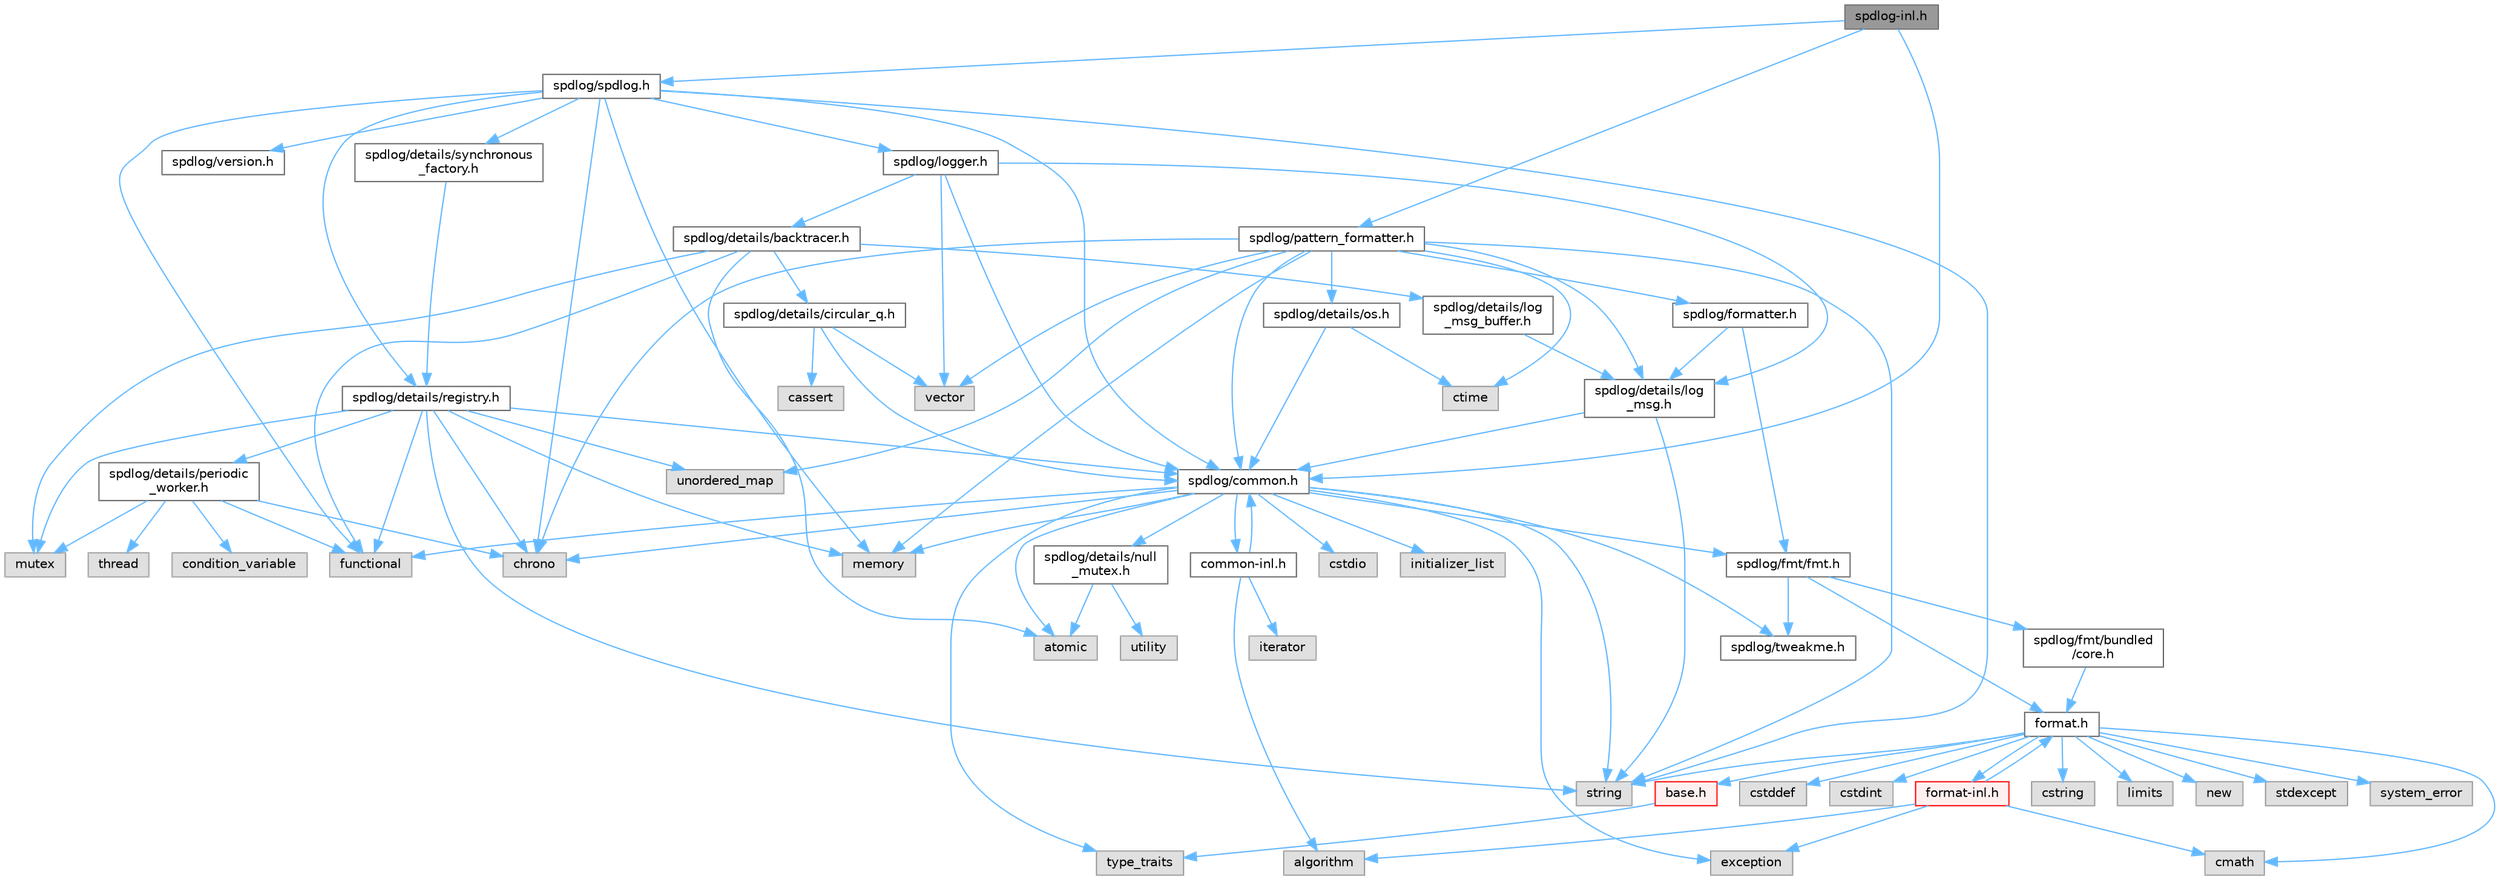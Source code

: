 digraph "spdlog-inl.h"
{
 // LATEX_PDF_SIZE
  bgcolor="transparent";
  edge [fontname=Helvetica,fontsize=10,labelfontname=Helvetica,labelfontsize=10];
  node [fontname=Helvetica,fontsize=10,shape=box,height=0.2,width=0.4];
  Node1 [id="Node000001",label="spdlog-inl.h",height=0.2,width=0.4,color="gray40", fillcolor="grey60", style="filled", fontcolor="black",tooltip=" "];
  Node1 -> Node2 [id="edge1_Node000001_Node000002",color="steelblue1",style="solid",tooltip=" "];
  Node2 [id="Node000002",label="spdlog/spdlog.h",height=0.2,width=0.4,color="grey40", fillcolor="white", style="filled",URL="$spdlog_8h.html",tooltip=" "];
  Node2 -> Node3 [id="edge2_Node000002_Node000003",color="steelblue1",style="solid",tooltip=" "];
  Node3 [id="Node000003",label="spdlog/common.h",height=0.2,width=0.4,color="grey40", fillcolor="white", style="filled",URL="$_my_spdlog_2spdlog_2common_8h.html",tooltip=" "];
  Node3 -> Node4 [id="edge3_Node000003_Node000004",color="steelblue1",style="solid",tooltip=" "];
  Node4 [id="Node000004",label="spdlog/details/null\l_mutex.h",height=0.2,width=0.4,color="grey40", fillcolor="white", style="filled",URL="$null__mutex_8h.html",tooltip=" "];
  Node4 -> Node5 [id="edge4_Node000004_Node000005",color="steelblue1",style="solid",tooltip=" "];
  Node5 [id="Node000005",label="atomic",height=0.2,width=0.4,color="grey60", fillcolor="#E0E0E0", style="filled",tooltip=" "];
  Node4 -> Node6 [id="edge5_Node000004_Node000006",color="steelblue1",style="solid",tooltip=" "];
  Node6 [id="Node000006",label="utility",height=0.2,width=0.4,color="grey60", fillcolor="#E0E0E0", style="filled",tooltip=" "];
  Node3 -> Node7 [id="edge6_Node000003_Node000007",color="steelblue1",style="solid",tooltip=" "];
  Node7 [id="Node000007",label="spdlog/tweakme.h",height=0.2,width=0.4,color="grey40", fillcolor="white", style="filled",URL="$tweakme_8h.html",tooltip=" "];
  Node3 -> Node5 [id="edge7_Node000003_Node000005",color="steelblue1",style="solid",tooltip=" "];
  Node3 -> Node8 [id="edge8_Node000003_Node000008",color="steelblue1",style="solid",tooltip=" "];
  Node8 [id="Node000008",label="chrono",height=0.2,width=0.4,color="grey60", fillcolor="#E0E0E0", style="filled",tooltip=" "];
  Node3 -> Node9 [id="edge9_Node000003_Node000009",color="steelblue1",style="solid",tooltip=" "];
  Node9 [id="Node000009",label="cstdio",height=0.2,width=0.4,color="grey60", fillcolor="#E0E0E0", style="filled",tooltip=" "];
  Node3 -> Node10 [id="edge10_Node000003_Node000010",color="steelblue1",style="solid",tooltip=" "];
  Node10 [id="Node000010",label="exception",height=0.2,width=0.4,color="grey60", fillcolor="#E0E0E0", style="filled",tooltip=" "];
  Node3 -> Node11 [id="edge11_Node000003_Node000011",color="steelblue1",style="solid",tooltip=" "];
  Node11 [id="Node000011",label="functional",height=0.2,width=0.4,color="grey60", fillcolor="#E0E0E0", style="filled",tooltip=" "];
  Node3 -> Node12 [id="edge12_Node000003_Node000012",color="steelblue1",style="solid",tooltip=" "];
  Node12 [id="Node000012",label="initializer_list",height=0.2,width=0.4,color="grey60", fillcolor="#E0E0E0", style="filled",tooltip=" "];
  Node3 -> Node13 [id="edge13_Node000003_Node000013",color="steelblue1",style="solid",tooltip=" "];
  Node13 [id="Node000013",label="memory",height=0.2,width=0.4,color="grey60", fillcolor="#E0E0E0", style="filled",tooltip=" "];
  Node3 -> Node14 [id="edge14_Node000003_Node000014",color="steelblue1",style="solid",tooltip=" "];
  Node14 [id="Node000014",label="string",height=0.2,width=0.4,color="grey60", fillcolor="#E0E0E0", style="filled",tooltip=" "];
  Node3 -> Node15 [id="edge15_Node000003_Node000015",color="steelblue1",style="solid",tooltip=" "];
  Node15 [id="Node000015",label="type_traits",height=0.2,width=0.4,color="grey60", fillcolor="#E0E0E0", style="filled",tooltip=" "];
  Node3 -> Node16 [id="edge16_Node000003_Node000016",color="steelblue1",style="solid",tooltip=" "];
  Node16 [id="Node000016",label="spdlog/fmt/fmt.h",height=0.2,width=0.4,color="grey40", fillcolor="white", style="filled",URL="$fmt_8h.html",tooltip=" "];
  Node16 -> Node7 [id="edge17_Node000016_Node000007",color="steelblue1",style="solid",tooltip=" "];
  Node16 -> Node17 [id="edge18_Node000016_Node000017",color="steelblue1",style="solid",tooltip=" "];
  Node17 [id="Node000017",label="spdlog/fmt/bundled\l/core.h",height=0.2,width=0.4,color="grey40", fillcolor="white", style="filled",URL="$core_8h.html",tooltip=" "];
  Node17 -> Node18 [id="edge19_Node000017_Node000018",color="steelblue1",style="solid",tooltip=" "];
  Node18 [id="Node000018",label="format.h",height=0.2,width=0.4,color="grey40", fillcolor="white", style="filled",URL="$format_8h.html",tooltip=" "];
  Node18 -> Node19 [id="edge20_Node000018_Node000019",color="steelblue1",style="solid",tooltip=" "];
  Node19 [id="Node000019",label="base.h",height=0.2,width=0.4,color="red", fillcolor="#FFF0F0", style="filled",URL="$base_8h.html",tooltip=" "];
  Node19 -> Node15 [id="edge21_Node000019_Node000015",color="steelblue1",style="solid",tooltip=" "];
  Node18 -> Node23 [id="edge22_Node000018_Node000023",color="steelblue1",style="solid",tooltip=" "];
  Node23 [id="Node000023",label="cmath",height=0.2,width=0.4,color="grey60", fillcolor="#E0E0E0", style="filled",tooltip=" "];
  Node18 -> Node24 [id="edge23_Node000018_Node000024",color="steelblue1",style="solid",tooltip=" "];
  Node24 [id="Node000024",label="cstddef",height=0.2,width=0.4,color="grey60", fillcolor="#E0E0E0", style="filled",tooltip=" "];
  Node18 -> Node25 [id="edge24_Node000018_Node000025",color="steelblue1",style="solid",tooltip=" "];
  Node25 [id="Node000025",label="cstdint",height=0.2,width=0.4,color="grey60", fillcolor="#E0E0E0", style="filled",tooltip=" "];
  Node18 -> Node26 [id="edge25_Node000018_Node000026",color="steelblue1",style="solid",tooltip=" "];
  Node26 [id="Node000026",label="cstring",height=0.2,width=0.4,color="grey60", fillcolor="#E0E0E0", style="filled",tooltip=" "];
  Node18 -> Node27 [id="edge26_Node000018_Node000027",color="steelblue1",style="solid",tooltip=" "];
  Node27 [id="Node000027",label="limits",height=0.2,width=0.4,color="grey60", fillcolor="#E0E0E0", style="filled",tooltip=" "];
  Node18 -> Node28 [id="edge27_Node000018_Node000028",color="steelblue1",style="solid",tooltip=" "];
  Node28 [id="Node000028",label="new",height=0.2,width=0.4,color="grey60", fillcolor="#E0E0E0", style="filled",tooltip=" "];
  Node18 -> Node29 [id="edge28_Node000018_Node000029",color="steelblue1",style="solid",tooltip=" "];
  Node29 [id="Node000029",label="stdexcept",height=0.2,width=0.4,color="grey60", fillcolor="#E0E0E0", style="filled",tooltip=" "];
  Node18 -> Node14 [id="edge29_Node000018_Node000014",color="steelblue1",style="solid",tooltip=" "];
  Node18 -> Node30 [id="edge30_Node000018_Node000030",color="steelblue1",style="solid",tooltip=" "];
  Node30 [id="Node000030",label="system_error",height=0.2,width=0.4,color="grey60", fillcolor="#E0E0E0", style="filled",tooltip=" "];
  Node18 -> Node31 [id="edge31_Node000018_Node000031",color="steelblue1",style="solid",tooltip=" "];
  Node31 [id="Node000031",label="format-inl.h",height=0.2,width=0.4,color="red", fillcolor="#FFF0F0", style="filled",URL="$format-inl_8h.html",tooltip=" "];
  Node31 -> Node32 [id="edge32_Node000031_Node000032",color="steelblue1",style="solid",tooltip=" "];
  Node32 [id="Node000032",label="algorithm",height=0.2,width=0.4,color="grey60", fillcolor="#E0E0E0", style="filled",tooltip=" "];
  Node31 -> Node23 [id="edge33_Node000031_Node000023",color="steelblue1",style="solid",tooltip=" "];
  Node31 -> Node10 [id="edge34_Node000031_Node000010",color="steelblue1",style="solid",tooltip=" "];
  Node31 -> Node18 [id="edge35_Node000031_Node000018",color="steelblue1",style="solid",tooltip=" "];
  Node16 -> Node18 [id="edge36_Node000016_Node000018",color="steelblue1",style="solid",tooltip=" "];
  Node3 -> Node36 [id="edge37_Node000003_Node000036",color="steelblue1",style="solid",tooltip=" "];
  Node36 [id="Node000036",label="common-inl.h",height=0.2,width=0.4,color="grey40", fillcolor="white", style="filled",URL="$common-inl_8h.html",tooltip=" "];
  Node36 -> Node3 [id="edge38_Node000036_Node000003",color="steelblue1",style="solid",tooltip=" "];
  Node36 -> Node32 [id="edge39_Node000036_Node000032",color="steelblue1",style="solid",tooltip=" "];
  Node36 -> Node37 [id="edge40_Node000036_Node000037",color="steelblue1",style="solid",tooltip=" "];
  Node37 [id="Node000037",label="iterator",height=0.2,width=0.4,color="grey60", fillcolor="#E0E0E0", style="filled",tooltip=" "];
  Node2 -> Node38 [id="edge41_Node000002_Node000038",color="steelblue1",style="solid",tooltip=" "];
  Node38 [id="Node000038",label="spdlog/details/registry.h",height=0.2,width=0.4,color="grey40", fillcolor="white", style="filled",URL="$registry_8h.html",tooltip=" "];
  Node38 -> Node3 [id="edge42_Node000038_Node000003",color="steelblue1",style="solid",tooltip=" "];
  Node38 -> Node39 [id="edge43_Node000038_Node000039",color="steelblue1",style="solid",tooltip=" "];
  Node39 [id="Node000039",label="spdlog/details/periodic\l_worker.h",height=0.2,width=0.4,color="grey40", fillcolor="white", style="filled",URL="$periodic__worker_8h.html",tooltip=" "];
  Node39 -> Node8 [id="edge44_Node000039_Node000008",color="steelblue1",style="solid",tooltip=" "];
  Node39 -> Node40 [id="edge45_Node000039_Node000040",color="steelblue1",style="solid",tooltip=" "];
  Node40 [id="Node000040",label="condition_variable",height=0.2,width=0.4,color="grey60", fillcolor="#E0E0E0", style="filled",tooltip=" "];
  Node39 -> Node11 [id="edge46_Node000039_Node000011",color="steelblue1",style="solid",tooltip=" "];
  Node39 -> Node41 [id="edge47_Node000039_Node000041",color="steelblue1",style="solid",tooltip=" "];
  Node41 [id="Node000041",label="mutex",height=0.2,width=0.4,color="grey60", fillcolor="#E0E0E0", style="filled",tooltip=" "];
  Node39 -> Node42 [id="edge48_Node000039_Node000042",color="steelblue1",style="solid",tooltip=" "];
  Node42 [id="Node000042",label="thread",height=0.2,width=0.4,color="grey60", fillcolor="#E0E0E0", style="filled",tooltip=" "];
  Node38 -> Node8 [id="edge49_Node000038_Node000008",color="steelblue1",style="solid",tooltip=" "];
  Node38 -> Node11 [id="edge50_Node000038_Node000011",color="steelblue1",style="solid",tooltip=" "];
  Node38 -> Node13 [id="edge51_Node000038_Node000013",color="steelblue1",style="solid",tooltip=" "];
  Node38 -> Node41 [id="edge52_Node000038_Node000041",color="steelblue1",style="solid",tooltip=" "];
  Node38 -> Node14 [id="edge53_Node000038_Node000014",color="steelblue1",style="solid",tooltip=" "];
  Node38 -> Node43 [id="edge54_Node000038_Node000043",color="steelblue1",style="solid",tooltip=" "];
  Node43 [id="Node000043",label="unordered_map",height=0.2,width=0.4,color="grey60", fillcolor="#E0E0E0", style="filled",tooltip=" "];
  Node2 -> Node44 [id="edge55_Node000002_Node000044",color="steelblue1",style="solid",tooltip=" "];
  Node44 [id="Node000044",label="spdlog/details/synchronous\l_factory.h",height=0.2,width=0.4,color="grey40", fillcolor="white", style="filled",URL="$synchronous__factory_8h.html",tooltip=" "];
  Node44 -> Node38 [id="edge56_Node000044_Node000038",color="steelblue1",style="solid",tooltip=" "];
  Node2 -> Node45 [id="edge57_Node000002_Node000045",color="steelblue1",style="solid",tooltip=" "];
  Node45 [id="Node000045",label="spdlog/logger.h",height=0.2,width=0.4,color="grey40", fillcolor="white", style="filled",URL="$logger_8h.html",tooltip=" "];
  Node45 -> Node3 [id="edge58_Node000045_Node000003",color="steelblue1",style="solid",tooltip=" "];
  Node45 -> Node46 [id="edge59_Node000045_Node000046",color="steelblue1",style="solid",tooltip=" "];
  Node46 [id="Node000046",label="spdlog/details/backtracer.h",height=0.2,width=0.4,color="grey40", fillcolor="white", style="filled",URL="$backtracer_8h.html",tooltip=" "];
  Node46 -> Node47 [id="edge60_Node000046_Node000047",color="steelblue1",style="solid",tooltip=" "];
  Node47 [id="Node000047",label="spdlog/details/circular_q.h",height=0.2,width=0.4,color="grey40", fillcolor="white", style="filled",URL="$circular__q_8h.html",tooltip=" "];
  Node47 -> Node48 [id="edge61_Node000047_Node000048",color="steelblue1",style="solid",tooltip=" "];
  Node48 [id="Node000048",label="cassert",height=0.2,width=0.4,color="grey60", fillcolor="#E0E0E0", style="filled",tooltip=" "];
  Node47 -> Node49 [id="edge62_Node000047_Node000049",color="steelblue1",style="solid",tooltip=" "];
  Node49 [id="Node000049",label="vector",height=0.2,width=0.4,color="grey60", fillcolor="#E0E0E0", style="filled",tooltip=" "];
  Node47 -> Node3 [id="edge63_Node000047_Node000003",color="steelblue1",style="solid",tooltip=" "];
  Node46 -> Node50 [id="edge64_Node000046_Node000050",color="steelblue1",style="solid",tooltip=" "];
  Node50 [id="Node000050",label="spdlog/details/log\l_msg_buffer.h",height=0.2,width=0.4,color="grey40", fillcolor="white", style="filled",URL="$log__msg__buffer_8h.html",tooltip=" "];
  Node50 -> Node51 [id="edge65_Node000050_Node000051",color="steelblue1",style="solid",tooltip=" "];
  Node51 [id="Node000051",label="spdlog/details/log\l_msg.h",height=0.2,width=0.4,color="grey40", fillcolor="white", style="filled",URL="$log__msg_8h.html",tooltip=" "];
  Node51 -> Node3 [id="edge66_Node000051_Node000003",color="steelblue1",style="solid",tooltip=" "];
  Node51 -> Node14 [id="edge67_Node000051_Node000014",color="steelblue1",style="solid",tooltip=" "];
  Node46 -> Node5 [id="edge68_Node000046_Node000005",color="steelblue1",style="solid",tooltip=" "];
  Node46 -> Node11 [id="edge69_Node000046_Node000011",color="steelblue1",style="solid",tooltip=" "];
  Node46 -> Node41 [id="edge70_Node000046_Node000041",color="steelblue1",style="solid",tooltip=" "];
  Node45 -> Node51 [id="edge71_Node000045_Node000051",color="steelblue1",style="solid",tooltip=" "];
  Node45 -> Node49 [id="edge72_Node000045_Node000049",color="steelblue1",style="solid",tooltip=" "];
  Node2 -> Node52 [id="edge73_Node000002_Node000052",color="steelblue1",style="solid",tooltip=" "];
  Node52 [id="Node000052",label="spdlog/version.h",height=0.2,width=0.4,color="grey40", fillcolor="white", style="filled",URL="$version_8h.html",tooltip=" "];
  Node2 -> Node8 [id="edge74_Node000002_Node000008",color="steelblue1",style="solid",tooltip=" "];
  Node2 -> Node11 [id="edge75_Node000002_Node000011",color="steelblue1",style="solid",tooltip=" "];
  Node2 -> Node13 [id="edge76_Node000002_Node000013",color="steelblue1",style="solid",tooltip=" "];
  Node2 -> Node14 [id="edge77_Node000002_Node000014",color="steelblue1",style="solid",tooltip=" "];
  Node1 -> Node3 [id="edge78_Node000001_Node000003",color="steelblue1",style="solid",tooltip=" "];
  Node1 -> Node53 [id="edge79_Node000001_Node000053",color="steelblue1",style="solid",tooltip=" "];
  Node53 [id="Node000053",label="spdlog/pattern_formatter.h",height=0.2,width=0.4,color="grey40", fillcolor="white", style="filled",URL="$pattern__formatter_8h.html",tooltip=" "];
  Node53 -> Node3 [id="edge80_Node000053_Node000003",color="steelblue1",style="solid",tooltip=" "];
  Node53 -> Node51 [id="edge81_Node000053_Node000051",color="steelblue1",style="solid",tooltip=" "];
  Node53 -> Node54 [id="edge82_Node000053_Node000054",color="steelblue1",style="solid",tooltip=" "];
  Node54 [id="Node000054",label="spdlog/details/os.h",height=0.2,width=0.4,color="grey40", fillcolor="white", style="filled",URL="$details_2os_8h.html",tooltip=" "];
  Node54 -> Node55 [id="edge83_Node000054_Node000055",color="steelblue1",style="solid",tooltip=" "];
  Node55 [id="Node000055",label="ctime",height=0.2,width=0.4,color="grey60", fillcolor="#E0E0E0", style="filled",tooltip=" "];
  Node54 -> Node3 [id="edge84_Node000054_Node000003",color="steelblue1",style="solid",tooltip=" "];
  Node53 -> Node56 [id="edge85_Node000053_Node000056",color="steelblue1",style="solid",tooltip=" "];
  Node56 [id="Node000056",label="spdlog/formatter.h",height=0.2,width=0.4,color="grey40", fillcolor="white", style="filled",URL="$formatter_8h.html",tooltip=" "];
  Node56 -> Node51 [id="edge86_Node000056_Node000051",color="steelblue1",style="solid",tooltip=" "];
  Node56 -> Node16 [id="edge87_Node000056_Node000016",color="steelblue1",style="solid",tooltip=" "];
  Node53 -> Node8 [id="edge88_Node000053_Node000008",color="steelblue1",style="solid",tooltip=" "];
  Node53 -> Node55 [id="edge89_Node000053_Node000055",color="steelblue1",style="solid",tooltip=" "];
  Node53 -> Node13 [id="edge90_Node000053_Node000013",color="steelblue1",style="solid",tooltip=" "];
  Node53 -> Node14 [id="edge91_Node000053_Node000014",color="steelblue1",style="solid",tooltip=" "];
  Node53 -> Node43 [id="edge92_Node000053_Node000043",color="steelblue1",style="solid",tooltip=" "];
  Node53 -> Node49 [id="edge93_Node000053_Node000049",color="steelblue1",style="solid",tooltip=" "];
}
